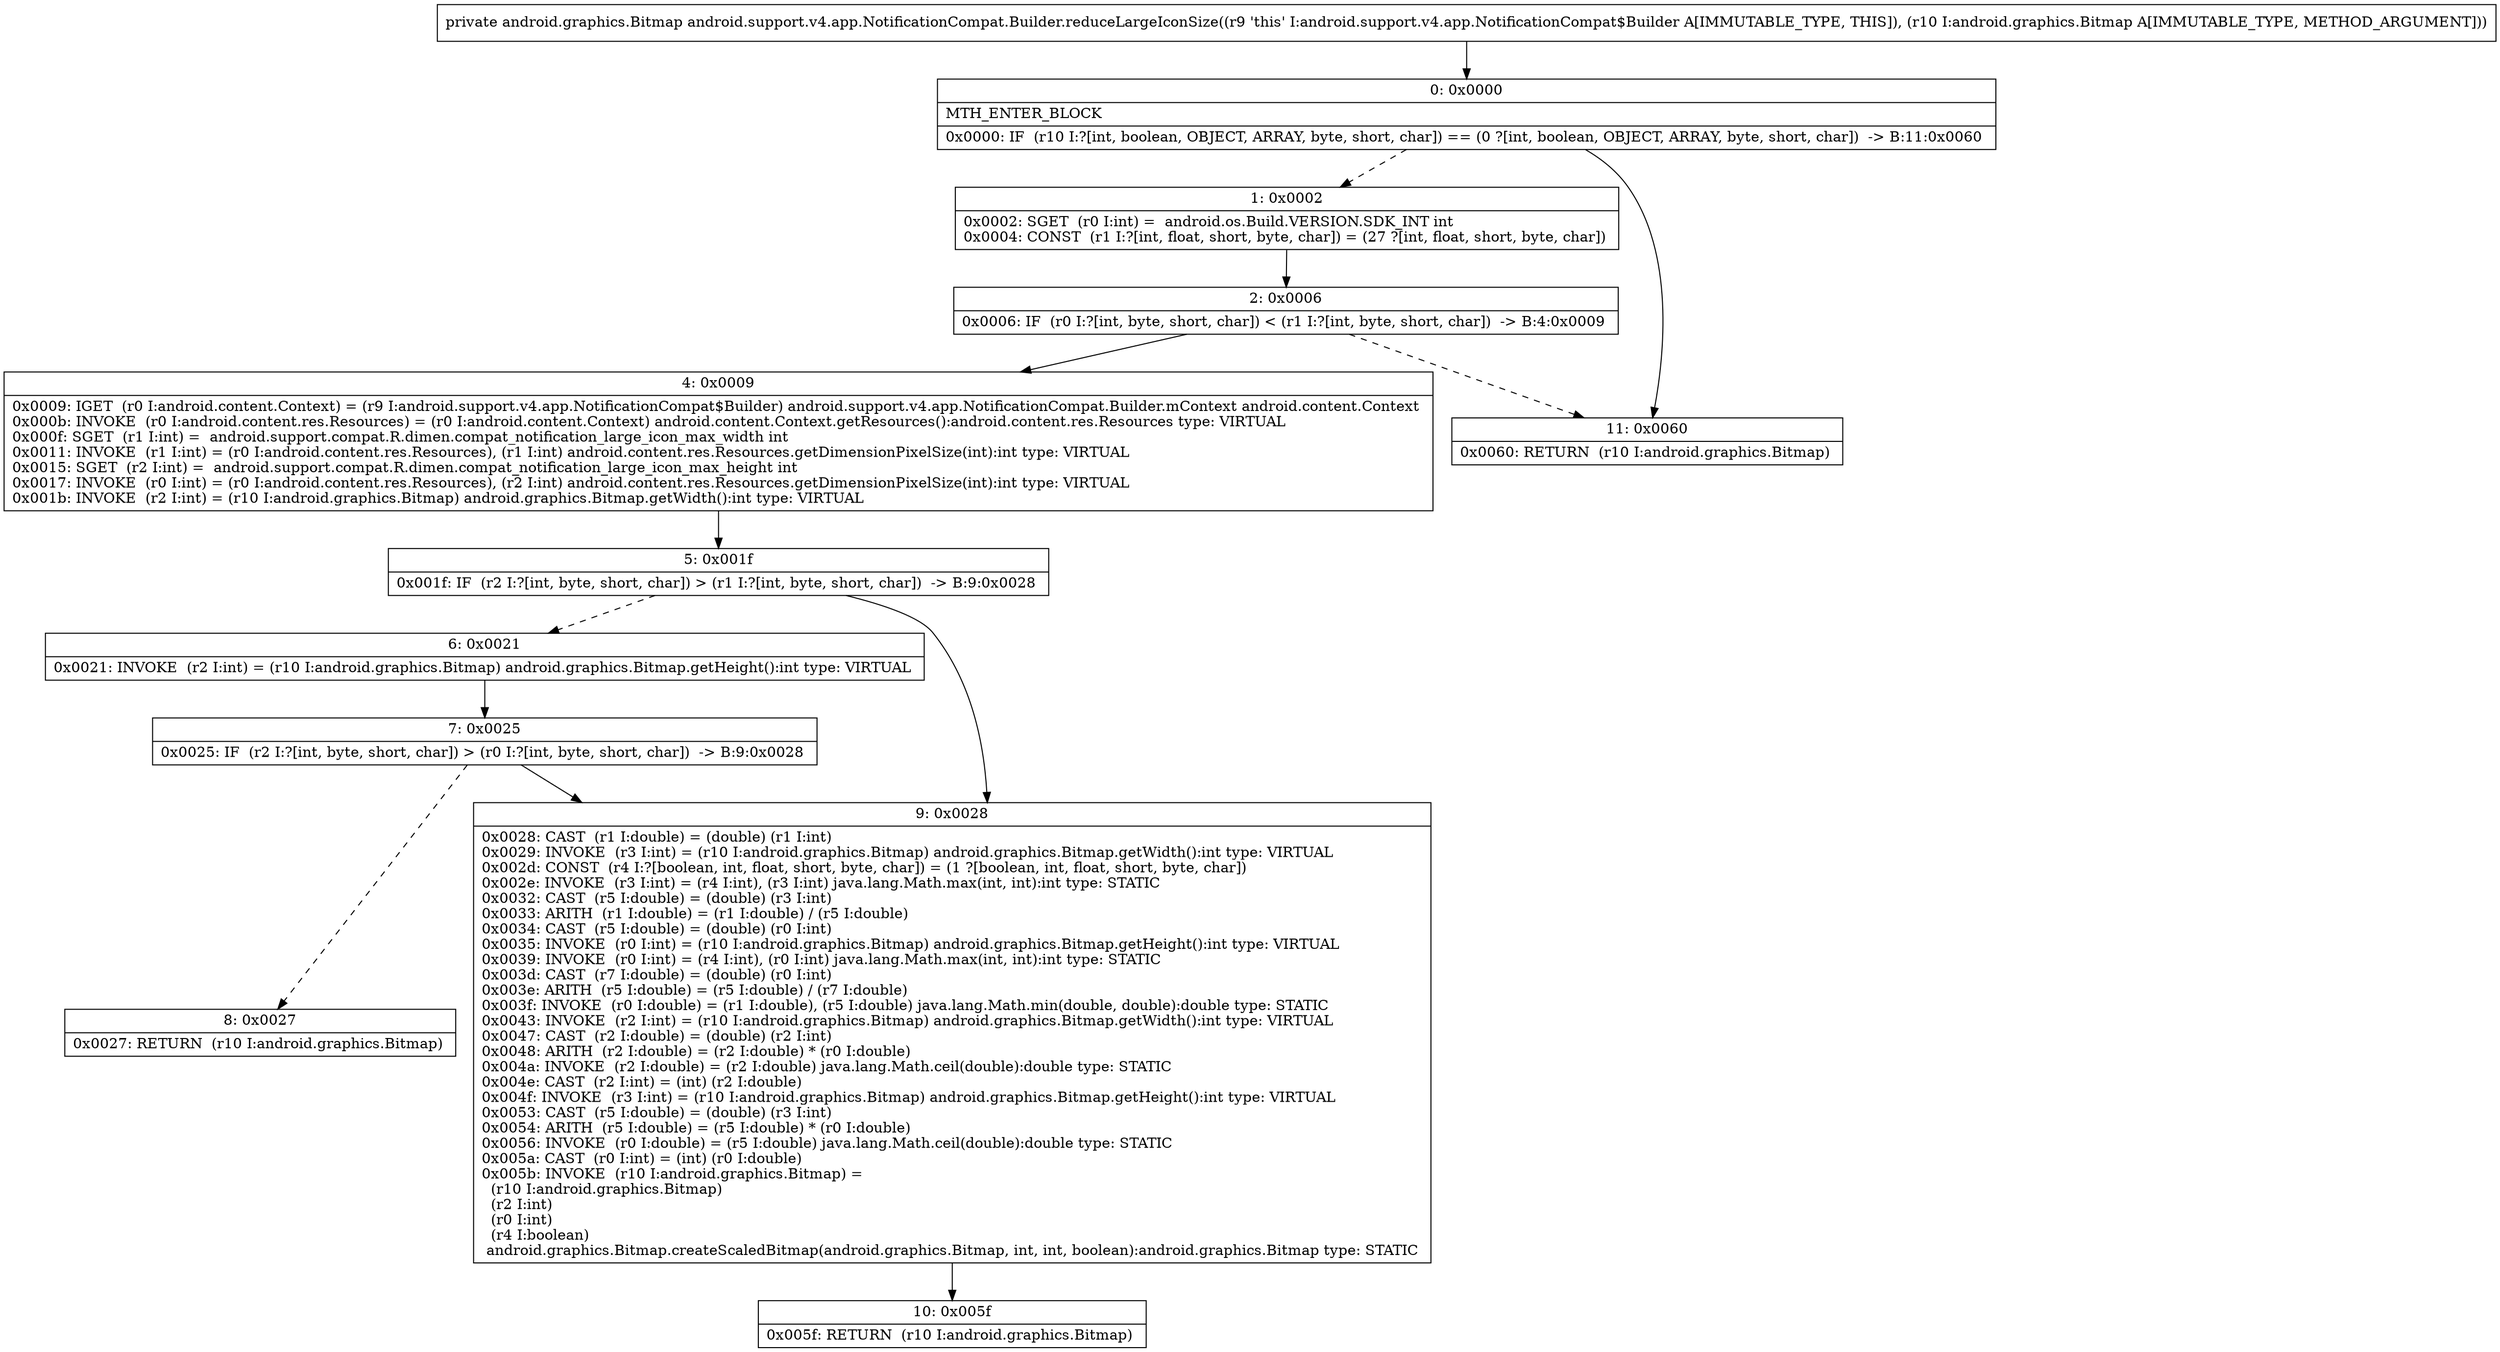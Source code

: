 digraph "CFG forandroid.support.v4.app.NotificationCompat.Builder.reduceLargeIconSize(Landroid\/graphics\/Bitmap;)Landroid\/graphics\/Bitmap;" {
Node_0 [shape=record,label="{0\:\ 0x0000|MTH_ENTER_BLOCK\l|0x0000: IF  (r10 I:?[int, boolean, OBJECT, ARRAY, byte, short, char]) == (0 ?[int, boolean, OBJECT, ARRAY, byte, short, char])  \-\> B:11:0x0060 \l}"];
Node_1 [shape=record,label="{1\:\ 0x0002|0x0002: SGET  (r0 I:int) =  android.os.Build.VERSION.SDK_INT int \l0x0004: CONST  (r1 I:?[int, float, short, byte, char]) = (27 ?[int, float, short, byte, char]) \l}"];
Node_2 [shape=record,label="{2\:\ 0x0006|0x0006: IF  (r0 I:?[int, byte, short, char]) \< (r1 I:?[int, byte, short, char])  \-\> B:4:0x0009 \l}"];
Node_4 [shape=record,label="{4\:\ 0x0009|0x0009: IGET  (r0 I:android.content.Context) = (r9 I:android.support.v4.app.NotificationCompat$Builder) android.support.v4.app.NotificationCompat.Builder.mContext android.content.Context \l0x000b: INVOKE  (r0 I:android.content.res.Resources) = (r0 I:android.content.Context) android.content.Context.getResources():android.content.res.Resources type: VIRTUAL \l0x000f: SGET  (r1 I:int) =  android.support.compat.R.dimen.compat_notification_large_icon_max_width int \l0x0011: INVOKE  (r1 I:int) = (r0 I:android.content.res.Resources), (r1 I:int) android.content.res.Resources.getDimensionPixelSize(int):int type: VIRTUAL \l0x0015: SGET  (r2 I:int) =  android.support.compat.R.dimen.compat_notification_large_icon_max_height int \l0x0017: INVOKE  (r0 I:int) = (r0 I:android.content.res.Resources), (r2 I:int) android.content.res.Resources.getDimensionPixelSize(int):int type: VIRTUAL \l0x001b: INVOKE  (r2 I:int) = (r10 I:android.graphics.Bitmap) android.graphics.Bitmap.getWidth():int type: VIRTUAL \l}"];
Node_5 [shape=record,label="{5\:\ 0x001f|0x001f: IF  (r2 I:?[int, byte, short, char]) \> (r1 I:?[int, byte, short, char])  \-\> B:9:0x0028 \l}"];
Node_6 [shape=record,label="{6\:\ 0x0021|0x0021: INVOKE  (r2 I:int) = (r10 I:android.graphics.Bitmap) android.graphics.Bitmap.getHeight():int type: VIRTUAL \l}"];
Node_7 [shape=record,label="{7\:\ 0x0025|0x0025: IF  (r2 I:?[int, byte, short, char]) \> (r0 I:?[int, byte, short, char])  \-\> B:9:0x0028 \l}"];
Node_8 [shape=record,label="{8\:\ 0x0027|0x0027: RETURN  (r10 I:android.graphics.Bitmap) \l}"];
Node_9 [shape=record,label="{9\:\ 0x0028|0x0028: CAST  (r1 I:double) = (double) (r1 I:int) \l0x0029: INVOKE  (r3 I:int) = (r10 I:android.graphics.Bitmap) android.graphics.Bitmap.getWidth():int type: VIRTUAL \l0x002d: CONST  (r4 I:?[boolean, int, float, short, byte, char]) = (1 ?[boolean, int, float, short, byte, char]) \l0x002e: INVOKE  (r3 I:int) = (r4 I:int), (r3 I:int) java.lang.Math.max(int, int):int type: STATIC \l0x0032: CAST  (r5 I:double) = (double) (r3 I:int) \l0x0033: ARITH  (r1 I:double) = (r1 I:double) \/ (r5 I:double) \l0x0034: CAST  (r5 I:double) = (double) (r0 I:int) \l0x0035: INVOKE  (r0 I:int) = (r10 I:android.graphics.Bitmap) android.graphics.Bitmap.getHeight():int type: VIRTUAL \l0x0039: INVOKE  (r0 I:int) = (r4 I:int), (r0 I:int) java.lang.Math.max(int, int):int type: STATIC \l0x003d: CAST  (r7 I:double) = (double) (r0 I:int) \l0x003e: ARITH  (r5 I:double) = (r5 I:double) \/ (r7 I:double) \l0x003f: INVOKE  (r0 I:double) = (r1 I:double), (r5 I:double) java.lang.Math.min(double, double):double type: STATIC \l0x0043: INVOKE  (r2 I:int) = (r10 I:android.graphics.Bitmap) android.graphics.Bitmap.getWidth():int type: VIRTUAL \l0x0047: CAST  (r2 I:double) = (double) (r2 I:int) \l0x0048: ARITH  (r2 I:double) = (r2 I:double) * (r0 I:double) \l0x004a: INVOKE  (r2 I:double) = (r2 I:double) java.lang.Math.ceil(double):double type: STATIC \l0x004e: CAST  (r2 I:int) = (int) (r2 I:double) \l0x004f: INVOKE  (r3 I:int) = (r10 I:android.graphics.Bitmap) android.graphics.Bitmap.getHeight():int type: VIRTUAL \l0x0053: CAST  (r5 I:double) = (double) (r3 I:int) \l0x0054: ARITH  (r5 I:double) = (r5 I:double) * (r0 I:double) \l0x0056: INVOKE  (r0 I:double) = (r5 I:double) java.lang.Math.ceil(double):double type: STATIC \l0x005a: CAST  (r0 I:int) = (int) (r0 I:double) \l0x005b: INVOKE  (r10 I:android.graphics.Bitmap) = \l  (r10 I:android.graphics.Bitmap)\l  (r2 I:int)\l  (r0 I:int)\l  (r4 I:boolean)\l android.graphics.Bitmap.createScaledBitmap(android.graphics.Bitmap, int, int, boolean):android.graphics.Bitmap type: STATIC \l}"];
Node_10 [shape=record,label="{10\:\ 0x005f|0x005f: RETURN  (r10 I:android.graphics.Bitmap) \l}"];
Node_11 [shape=record,label="{11\:\ 0x0060|0x0060: RETURN  (r10 I:android.graphics.Bitmap) \l}"];
MethodNode[shape=record,label="{private android.graphics.Bitmap android.support.v4.app.NotificationCompat.Builder.reduceLargeIconSize((r9 'this' I:android.support.v4.app.NotificationCompat$Builder A[IMMUTABLE_TYPE, THIS]), (r10 I:android.graphics.Bitmap A[IMMUTABLE_TYPE, METHOD_ARGUMENT])) }"];
MethodNode -> Node_0;
Node_0 -> Node_1[style=dashed];
Node_0 -> Node_11;
Node_1 -> Node_2;
Node_2 -> Node_4;
Node_2 -> Node_11[style=dashed];
Node_4 -> Node_5;
Node_5 -> Node_6[style=dashed];
Node_5 -> Node_9;
Node_6 -> Node_7;
Node_7 -> Node_8[style=dashed];
Node_7 -> Node_9;
Node_9 -> Node_10;
}

